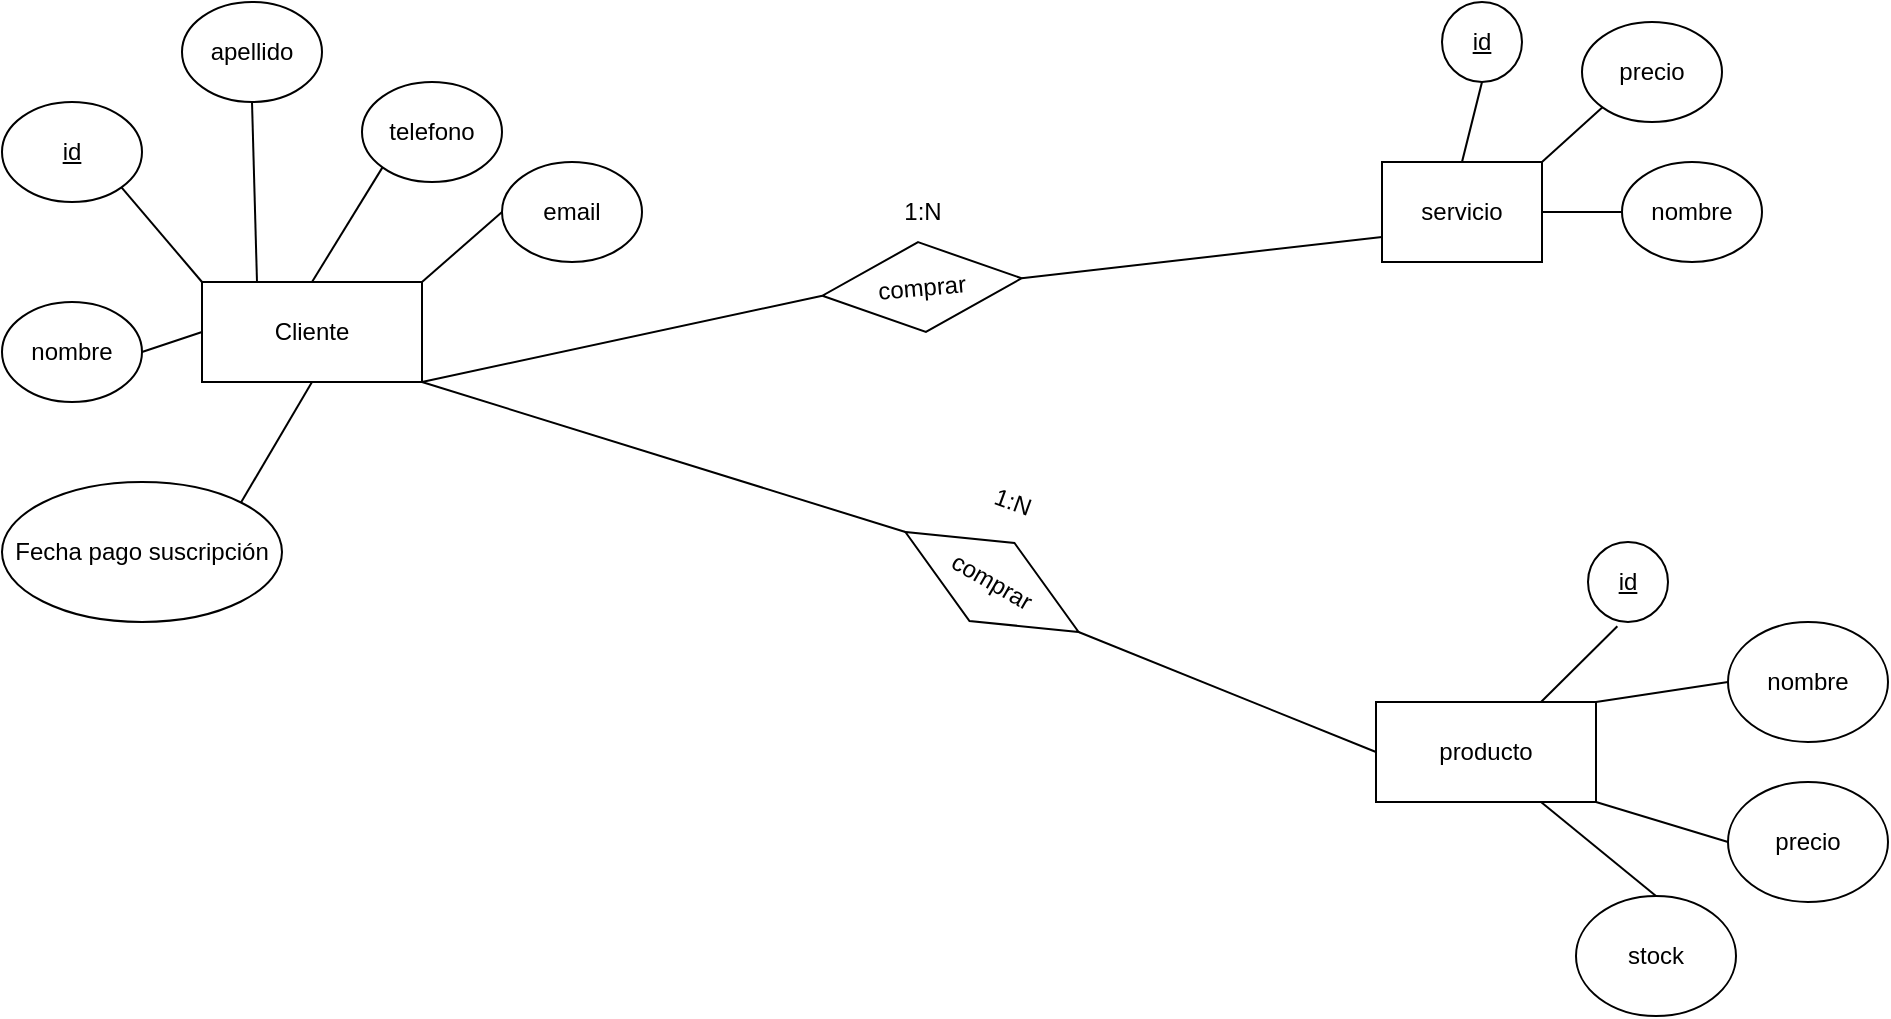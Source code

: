 <mxfile version="14.0.5" type="device"><diagram id="pJK4l47-ryI6x2VDtnxH" name="Page-1"><mxGraphModel dx="1304" dy="525" grid="1" gridSize="10" guides="1" tooltips="1" connect="1" arrows="1" fold="1" page="1" pageScale="1" pageWidth="1169" pageHeight="827" math="0" shadow="0"><root><mxCell id="0"/><mxCell id="1" parent="0"/><mxCell id="q3M_kw1vhn_lmG9es9dU-1" value="Cliente" style="rounded=0;whiteSpace=wrap;html=1;" parent="1" vertex="1"><mxGeometry x="130" y="170" width="110" height="50" as="geometry"/></mxCell><mxCell id="q3M_kw1vhn_lmG9es9dU-2" value="servicio" style="rounded=0;whiteSpace=wrap;html=1;" parent="1" vertex="1"><mxGeometry x="720" y="110" width="80" height="50" as="geometry"/></mxCell><mxCell id="q3M_kw1vhn_lmG9es9dU-4" value="producto" style="rounded=0;whiteSpace=wrap;html=1;" parent="1" vertex="1"><mxGeometry x="717" y="380" width="110" height="50" as="geometry"/></mxCell><mxCell id="q3M_kw1vhn_lmG9es9dU-5" value="&lt;u&gt;id&lt;/u&gt;" style="ellipse;whiteSpace=wrap;html=1;" parent="1" vertex="1"><mxGeometry x="30" y="80" width="70" height="50" as="geometry"/></mxCell><mxCell id="q3M_kw1vhn_lmG9es9dU-6" value="nombre" style="ellipse;whiteSpace=wrap;html=1;" parent="1" vertex="1"><mxGeometry x="30" y="180" width="70" height="50" as="geometry"/></mxCell><mxCell id="q3M_kw1vhn_lmG9es9dU-7" value="apellido" style="ellipse;whiteSpace=wrap;html=1;" parent="1" vertex="1"><mxGeometry x="120" y="30" width="70" height="50" as="geometry"/></mxCell><mxCell id="q3M_kw1vhn_lmG9es9dU-8" value="telefono" style="ellipse;whiteSpace=wrap;html=1;" parent="1" vertex="1"><mxGeometry x="210" y="70" width="70" height="50" as="geometry"/></mxCell><mxCell id="q3M_kw1vhn_lmG9es9dU-9" value="email" style="ellipse;whiteSpace=wrap;html=1;" parent="1" vertex="1"><mxGeometry x="280" y="110" width="70" height="50" as="geometry"/></mxCell><mxCell id="q3M_kw1vhn_lmG9es9dU-10" value="Fecha pago suscripción" style="ellipse;whiteSpace=wrap;html=1;" parent="1" vertex="1"><mxGeometry x="30" y="270" width="140" height="70" as="geometry"/></mxCell><mxCell id="q3M_kw1vhn_lmG9es9dU-11" value="" style="endArrow=none;html=1;exitX=1;exitY=0;exitDx=0;exitDy=0;entryX=0.5;entryY=1;entryDx=0;entryDy=0;" parent="1" source="q3M_kw1vhn_lmG9es9dU-10" target="q3M_kw1vhn_lmG9es9dU-1" edge="1"><mxGeometry width="50" height="50" relative="1" as="geometry"><mxPoint x="290" y="170" as="sourcePoint"/><mxPoint x="340" y="120" as="targetPoint"/></mxGeometry></mxCell><mxCell id="q3M_kw1vhn_lmG9es9dU-12" value="" style="endArrow=none;html=1;exitX=1;exitY=0.5;exitDx=0;exitDy=0;entryX=0;entryY=0.5;entryDx=0;entryDy=0;" parent="1" source="q3M_kw1vhn_lmG9es9dU-6" target="q3M_kw1vhn_lmG9es9dU-1" edge="1"><mxGeometry width="50" height="50" relative="1" as="geometry"><mxPoint x="159.497" y="290.251" as="sourcePoint"/><mxPoint x="195" y="230" as="targetPoint"/></mxGeometry></mxCell><mxCell id="q3M_kw1vhn_lmG9es9dU-13" value="" style="endArrow=none;html=1;exitX=1;exitY=1;exitDx=0;exitDy=0;entryX=0;entryY=0;entryDx=0;entryDy=0;" parent="1" source="q3M_kw1vhn_lmG9es9dU-5" target="q3M_kw1vhn_lmG9es9dU-1" edge="1"><mxGeometry width="50" height="50" relative="1" as="geometry"><mxPoint x="110.0" y="215" as="sourcePoint"/><mxPoint x="140" y="205" as="targetPoint"/></mxGeometry></mxCell><mxCell id="q3M_kw1vhn_lmG9es9dU-14" value="" style="endArrow=none;html=1;exitX=0.5;exitY=1;exitDx=0;exitDy=0;entryX=0.25;entryY=0;entryDx=0;entryDy=0;" parent="1" source="q3M_kw1vhn_lmG9es9dU-7" target="q3M_kw1vhn_lmG9es9dU-1" edge="1"><mxGeometry width="50" height="50" relative="1" as="geometry"><mxPoint x="99.749" y="132.678" as="sourcePoint"/><mxPoint x="140" y="180" as="targetPoint"/></mxGeometry></mxCell><mxCell id="q3M_kw1vhn_lmG9es9dU-15" value="" style="endArrow=none;html=1;exitX=0;exitY=1;exitDx=0;exitDy=0;entryX=0.5;entryY=0;entryDx=0;entryDy=0;" parent="1" source="q3M_kw1vhn_lmG9es9dU-8" target="q3M_kw1vhn_lmG9es9dU-1" edge="1"><mxGeometry width="50" height="50" relative="1" as="geometry"><mxPoint x="165" y="90" as="sourcePoint"/><mxPoint x="167.5" y="180" as="targetPoint"/></mxGeometry></mxCell><mxCell id="q3M_kw1vhn_lmG9es9dU-16" value="" style="endArrow=none;html=1;entryX=1;entryY=0;entryDx=0;entryDy=0;exitX=0;exitY=0.5;exitDx=0;exitDy=0;" parent="1" source="q3M_kw1vhn_lmG9es9dU-9" target="q3M_kw1vhn_lmG9es9dU-1" edge="1"><mxGeometry width="50" height="50" relative="1" as="geometry"><mxPoint x="230.251" y="122.678" as="sourcePoint"/><mxPoint x="195" y="180" as="targetPoint"/></mxGeometry></mxCell><mxCell id="q3M_kw1vhn_lmG9es9dU-17" value="&lt;u&gt;id&lt;/u&gt;" style="ellipse;whiteSpace=wrap;html=1;" parent="1" vertex="1"><mxGeometry x="750" y="30" width="40" height="40" as="geometry"/></mxCell><mxCell id="q3M_kw1vhn_lmG9es9dU-18" value="precio" style="ellipse;whiteSpace=wrap;html=1;" parent="1" vertex="1"><mxGeometry x="820" y="40" width="70" height="50" as="geometry"/></mxCell><mxCell id="q3M_kw1vhn_lmG9es9dU-19" value="nombre" style="ellipse;whiteSpace=wrap;html=1;" parent="1" vertex="1"><mxGeometry x="840" y="110" width="70" height="50" as="geometry"/></mxCell><mxCell id="q3M_kw1vhn_lmG9es9dU-20" value="" style="endArrow=none;html=1;exitX=0.5;exitY=1;exitDx=0;exitDy=0;entryX=0.5;entryY=0;entryDx=0;entryDy=0;" parent="1" source="q3M_kw1vhn_lmG9es9dU-17" target="q3M_kw1vhn_lmG9es9dU-2" edge="1"><mxGeometry width="50" height="50" relative="1" as="geometry"><mxPoint x="229.749" y="122.678" as="sourcePoint"/><mxPoint x="270" y="170" as="targetPoint"/></mxGeometry></mxCell><mxCell id="q3M_kw1vhn_lmG9es9dU-21" value="" style="endArrow=none;html=1;exitX=0;exitY=1;exitDx=0;exitDy=0;entryX=1;entryY=0;entryDx=0;entryDy=0;" parent="1" source="q3M_kw1vhn_lmG9es9dU-18" target="q3M_kw1vhn_lmG9es9dU-2" edge="1"><mxGeometry width="50" height="50" relative="1" as="geometry"><mxPoint x="780" y="80" as="sourcePoint"/><mxPoint x="770" y="120" as="targetPoint"/></mxGeometry></mxCell><mxCell id="q3M_kw1vhn_lmG9es9dU-22" value="" style="endArrow=none;html=1;exitX=0;exitY=0.5;exitDx=0;exitDy=0;entryX=1;entryY=0.5;entryDx=0;entryDy=0;" parent="1" source="q3M_kw1vhn_lmG9es9dU-19" target="q3M_kw1vhn_lmG9es9dU-2" edge="1"><mxGeometry width="50" height="50" relative="1" as="geometry"><mxPoint x="840.551" y="92.889" as="sourcePoint"/><mxPoint x="810" y="120" as="targetPoint"/></mxGeometry></mxCell><mxCell id="q3M_kw1vhn_lmG9es9dU-29" value="nombre" style="ellipse;whiteSpace=wrap;html=1;" parent="1" vertex="1"><mxGeometry x="893" y="340.0" width="80" height="60" as="geometry"/></mxCell><mxCell id="q3M_kw1vhn_lmG9es9dU-30" value="" style="endArrow=none;html=1;exitX=1;exitY=0;exitDx=0;exitDy=0;entryX=0;entryY=0.5;entryDx=0;entryDy=0;" parent="1" source="q3M_kw1vhn_lmG9es9dU-4" target="q3M_kw1vhn_lmG9es9dU-29" edge="1"><mxGeometry width="50" height="50" relative="1" as="geometry"><mxPoint x="825.5" y="200" as="sourcePoint"/><mxPoint x="853" y="230" as="targetPoint"/></mxGeometry></mxCell><mxCell id="q3M_kw1vhn_lmG9es9dU-31" value="&lt;u&gt;id&lt;/u&gt;" style="ellipse;whiteSpace=wrap;html=1;" parent="1" vertex="1"><mxGeometry x="823" y="300" width="40" height="40" as="geometry"/></mxCell><mxCell id="q3M_kw1vhn_lmG9es9dU-32" value="" style="endArrow=none;html=1;exitX=0.75;exitY=0;exitDx=0;exitDy=0;entryX=0.367;entryY=1.054;entryDx=0;entryDy=0;entryPerimeter=0;" parent="1" source="q3M_kw1vhn_lmG9es9dU-4" target="q3M_kw1vhn_lmG9es9dU-31" edge="1"><mxGeometry width="50" height="50" relative="1" as="geometry"><mxPoint x="847" y="390.0" as="sourcePoint"/><mxPoint x="893.0" y="350.0" as="targetPoint"/></mxGeometry></mxCell><mxCell id="q3M_kw1vhn_lmG9es9dU-33" value="precio" style="ellipse;whiteSpace=wrap;html=1;" parent="1" vertex="1"><mxGeometry x="893" y="420" width="80" height="60" as="geometry"/></mxCell><mxCell id="q3M_kw1vhn_lmG9es9dU-34" value="" style="endArrow=none;html=1;exitX=1;exitY=1;exitDx=0;exitDy=0;entryX=0;entryY=0.5;entryDx=0;entryDy=0;" parent="1" source="q3M_kw1vhn_lmG9es9dU-4" target="q3M_kw1vhn_lmG9es9dU-33" edge="1"><mxGeometry width="50" height="50" relative="1" as="geometry"><mxPoint x="847" y="390.0" as="sourcePoint"/><mxPoint x="903.0" y="380.0" as="targetPoint"/></mxGeometry></mxCell><mxCell id="q3M_kw1vhn_lmG9es9dU-35" value="comprar" style="rhombus;whiteSpace=wrap;html=1;rotation=-5;" parent="1" vertex="1"><mxGeometry x="440" y="150" width="100" height="45" as="geometry"/></mxCell><mxCell id="q3M_kw1vhn_lmG9es9dU-36" value="" style="endArrow=none;html=1;entryX=1;entryY=1;entryDx=0;entryDy=0;exitX=0;exitY=0.5;exitDx=0;exitDy=0;" parent="1" source="q3M_kw1vhn_lmG9es9dU-35" target="q3M_kw1vhn_lmG9es9dU-1" edge="1"><mxGeometry width="50" height="50" relative="1" as="geometry"><mxPoint x="390" y="240" as="sourcePoint"/><mxPoint x="195" y="230" as="targetPoint"/></mxGeometry></mxCell><mxCell id="q3M_kw1vhn_lmG9es9dU-37" value="" style="endArrow=none;html=1;entryX=1;entryY=0.5;entryDx=0;entryDy=0;exitX=0;exitY=0.75;exitDx=0;exitDy=0;" parent="1" source="q3M_kw1vhn_lmG9es9dU-2" target="q3M_kw1vhn_lmG9es9dU-35" edge="1"><mxGeometry width="50" height="50" relative="1" as="geometry"><mxPoint x="420" y="232.5" as="sourcePoint"/><mxPoint x="250" y="230" as="targetPoint"/></mxGeometry></mxCell><mxCell id="q3M_kw1vhn_lmG9es9dU-38" value="1:N" style="text;html=1;align=center;verticalAlign=middle;resizable=0;points=[];autosize=1;rotation=0;" parent="1" vertex="1"><mxGeometry x="475" y="125" width="30" height="20" as="geometry"/></mxCell><mxCell id="P9qIkoHhTihoW8qInTQH-5" value="stock" style="ellipse;whiteSpace=wrap;html=1;" parent="1" vertex="1"><mxGeometry x="817" y="477" width="80" height="60" as="geometry"/></mxCell><mxCell id="P9qIkoHhTihoW8qInTQH-6" value="" style="endArrow=none;html=1;exitX=0.75;exitY=1;exitDx=0;exitDy=0;entryX=0.5;entryY=0;entryDx=0;entryDy=0;" parent="1" source="q3M_kw1vhn_lmG9es9dU-4" target="P9qIkoHhTihoW8qInTQH-5" edge="1"><mxGeometry width="50" height="50" relative="1" as="geometry"><mxPoint x="847" y="440" as="sourcePoint"/><mxPoint x="903" y="460" as="targetPoint"/></mxGeometry></mxCell><mxCell id="P9qIkoHhTihoW8qInTQH-7" value="comprar" style="rhombus;whiteSpace=wrap;html=1;rotation=30;" parent="1" vertex="1"><mxGeometry x="475" y="297.5" width="100" height="45" as="geometry"/></mxCell><mxCell id="P9qIkoHhTihoW8qInTQH-8" value="" style="endArrow=none;html=1;entryX=1;entryY=1;entryDx=0;entryDy=0;exitX=0;exitY=0.5;exitDx=0;exitDy=0;" parent="1" source="P9qIkoHhTihoW8qInTQH-7" target="q3M_kw1vhn_lmG9es9dU-1" edge="1"><mxGeometry width="50" height="50" relative="1" as="geometry"><mxPoint x="363.69" y="517.42" as="sourcePoint"/><mxPoint x="200.0" y="367.57" as="targetPoint"/></mxGeometry></mxCell><mxCell id="P9qIkoHhTihoW8qInTQH-9" value="" style="endArrow=none;html=1;entryX=1;entryY=0.5;entryDx=0;entryDy=0;exitX=0;exitY=0.5;exitDx=0;exitDy=0;" parent="1" source="q3M_kw1vhn_lmG9es9dU-4" target="P9qIkoHhTihoW8qInTQH-7" edge="1"><mxGeometry width="50" height="50" relative="1" as="geometry"><mxPoint x="968.69" y="332.42" as="sourcePoint"/><mxPoint x="293.69" y="347.42" as="targetPoint"/></mxGeometry></mxCell><mxCell id="P9qIkoHhTihoW8qInTQH-12" value="1:N" style="text;html=1;align=center;verticalAlign=middle;resizable=0;points=[];autosize=1;rotation=20;" parent="1" vertex="1"><mxGeometry x="520" y="270" width="30" height="20" as="geometry"/></mxCell></root></mxGraphModel></diagram></mxfile>
